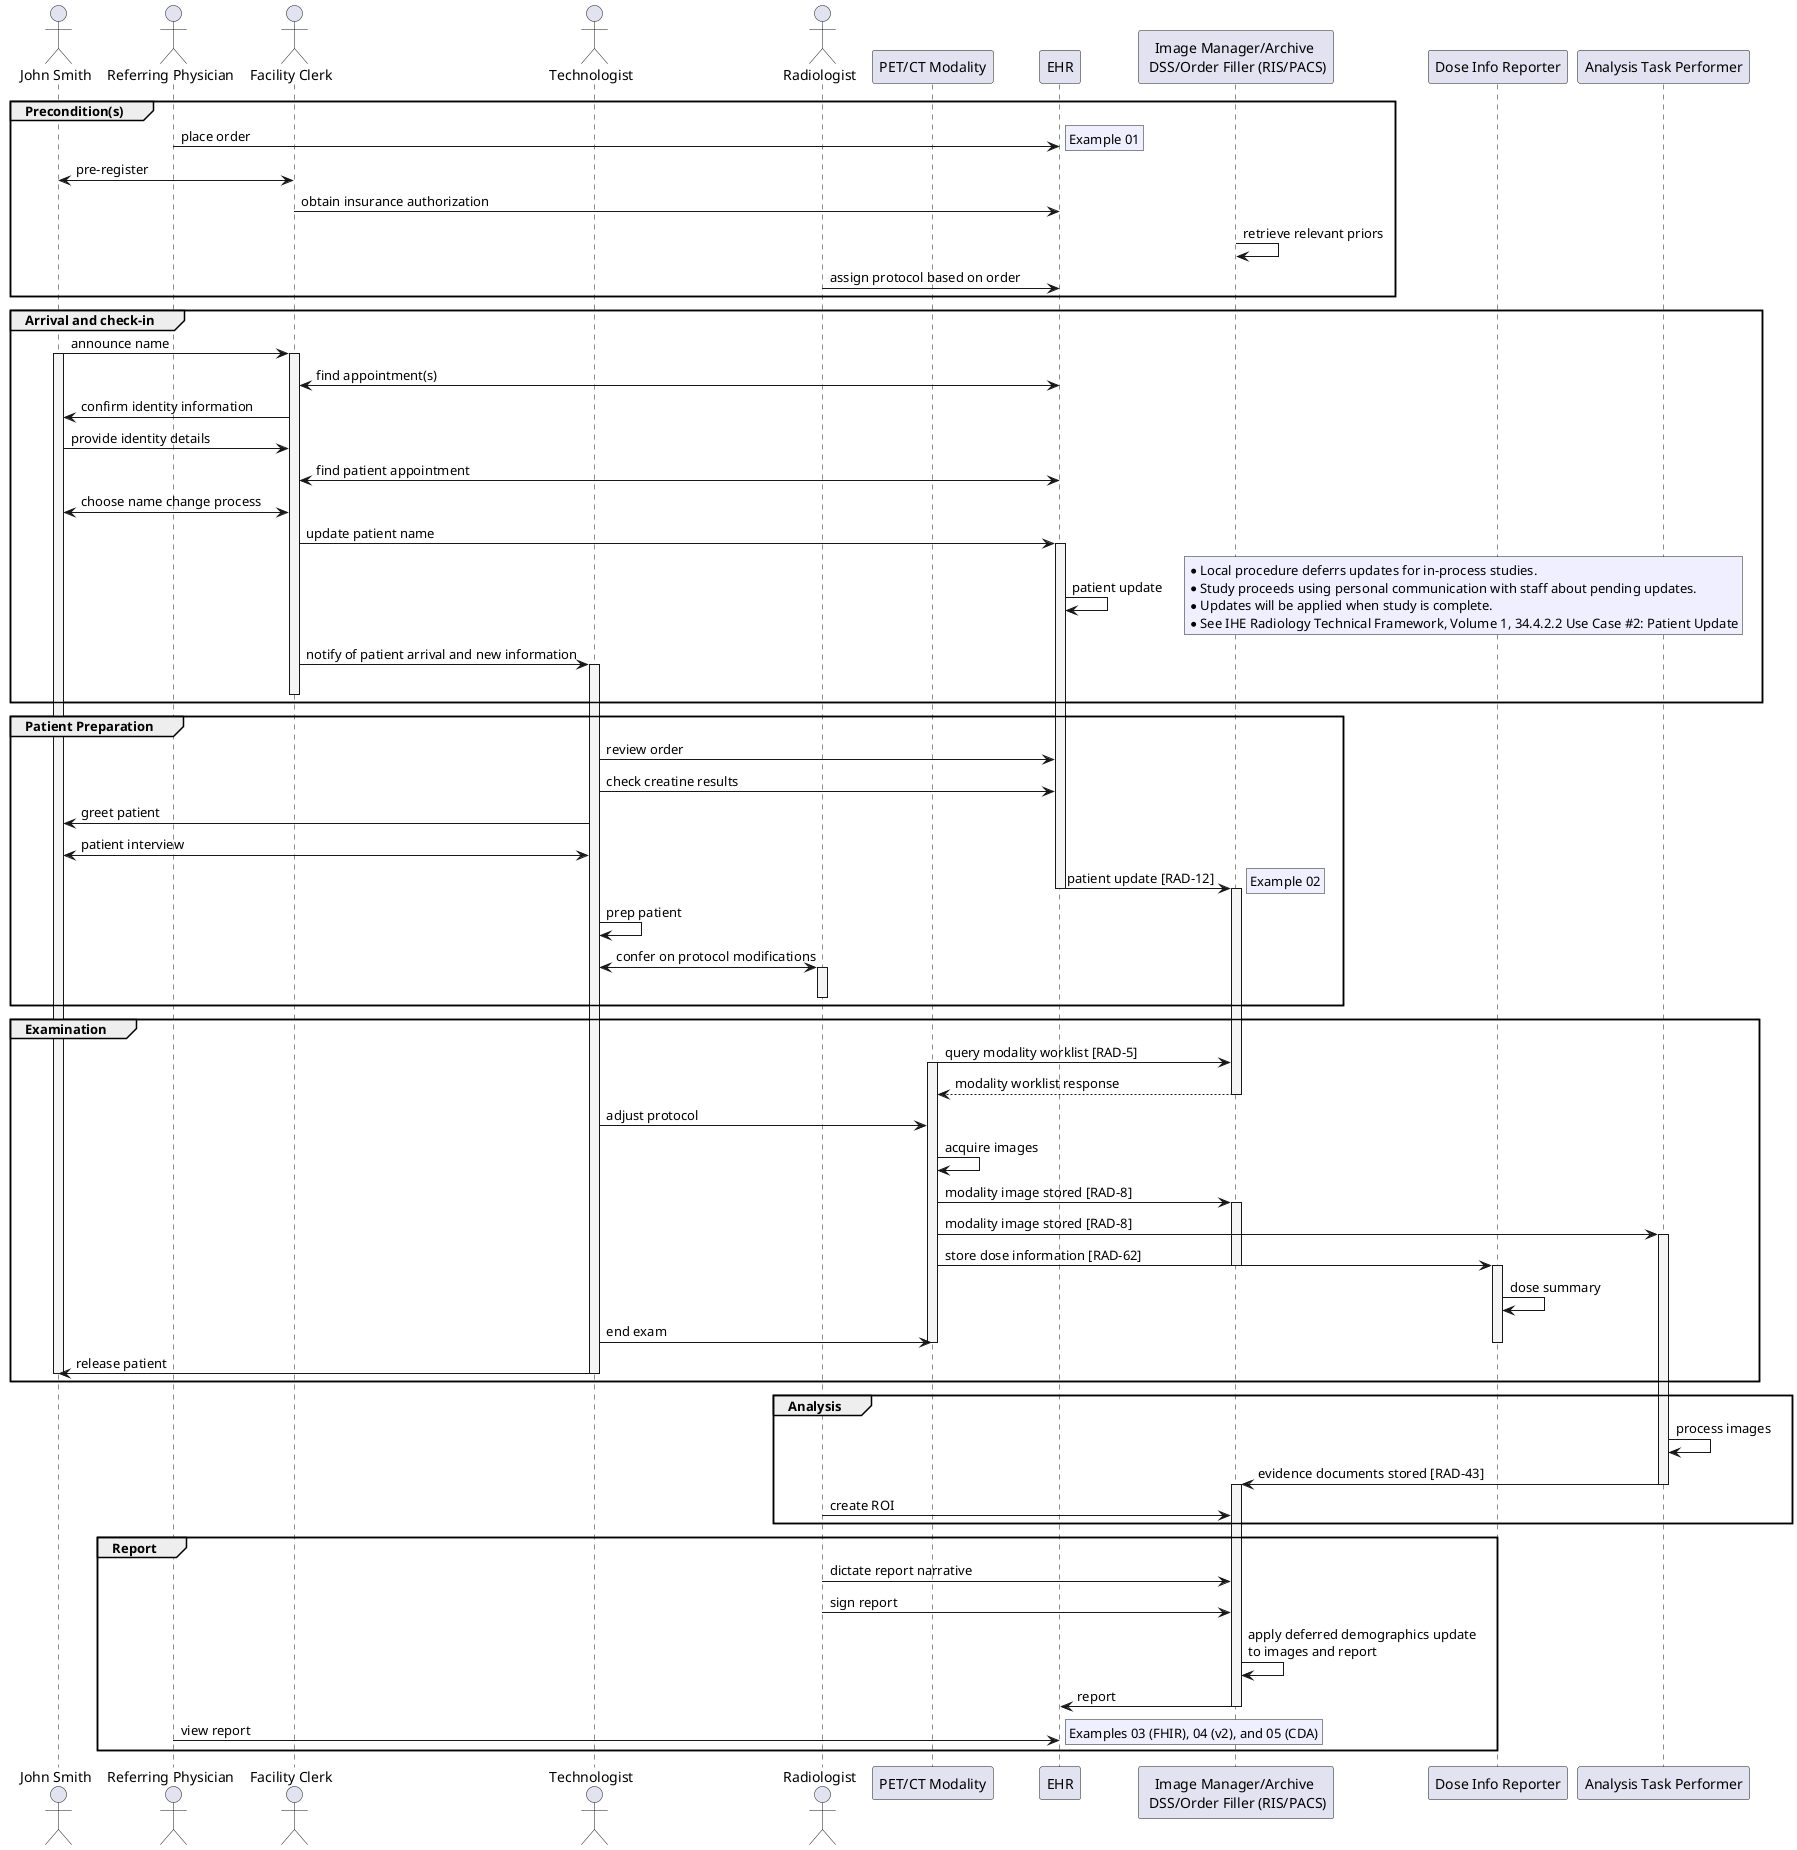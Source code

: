 @startuml
actor "John Smith" as patient
actor "Referring Physician" as referring
actor "Facility Clerk" as clerk
actor "Technologist" as tech
actor Radiologist as radiologist
participant "PET/CT Modality" as pet
participant "EHR" as EHR
participant "Image Manager/Archive \n DSS/Order Filler (RIS/PACS)" as PACS
participant "Dose Info Reporter" as dose
participant "Analysis Task Performer" as ai

group Precondition(s)
referring -> EHR : place order
rnote right #motivation: Example 01
clerk <-> patient : pre-register
clerk -> EHR : obtain insurance authorization
PACS -> PACS : retrieve relevant priors
radiologist -> EHR : assign protocol based on order
end

group Arrival and check-in
patient -> clerk : announce name
activate patient #whitesmoke
activate clerk #whitesmoke
clerk <-> EHR : find appointment(s)
clerk -> patient : confirm identity information
patient -> clerk : provide identity details
clerk <-> EHR : find patient appointment
clerk <-> patient : choose name change process
clerk -> EHR : update patient name
activate EHR #whitesmoke
EHR -> EHR : patient update
rnote right #motivation
*Local procedure deferrs updates for in-process studies.
*Study proceeds using personal communication with staff about pending updates.
*Updates will be applied when study is complete.
*See IHE Radiology Technical Framework, Volume 1, 34.4.2.2 Use Case #2: Patient Update
end note
clerk -> tech : notify of patient arrival and new information
activate tech #whitesmoke
deactivate clerk
end

group Patient Preparation
tech -> EHR : review order
tech -> EHR : check creatine results
tech -> patient : greet patient
tech <-> patient : patient interview
EHR -> PACS : patient update [RAD-12]
deactivate EHR
activate PACS #whitesmoke
rnote right #motivation: Example 02
tech -> tech : prep patient
tech <-> radiologist : confer on protocol modifications
activate radiologist #whitesmoke
deactivate radiologist
end

group Examination
pet -> PACS : query modality worklist [RAD-5]
activate pet #whitesmoke
PACS --> pet : modality worklist response
deactivate PACS
tech -> pet : adjust protocol
pet -> pet : acquire images
pet -> PACS : modality image stored [RAD-8]
activate PACS #whitesmoke
pet -> ai : modality image stored [RAD-8]
activate ai #whitesmoke
pet -> dose : store dose information [RAD-62]
deactivate PACS
activate dose #whitesmoke
dose -> dose : dose summary
tech -> pet : end exam
deactivate dose
deactivate pet
tech -> patient : release patient
deactivate tech
deactivate patient
end

group Analysis
ai -> ai : process images
ai -> PACS : evidence documents stored [RAD-43]
deactivate ai
activate PACS #whitesmoke
radiologist -> PACS : create ROI
end

group Report
radiologist -> PACS : dictate report narrative
radiologist -> PACS : sign report
deactivate radiologist
PACS -> PACS : apply deferred demographics update\nto images and report
PACS -> EHR : report 
deactivate PACS
referring -> EHR : view report
rnote right #motivation: Examples 03 (FHIR), 04 (v2), and 05 (CDA)
end

@enduml
